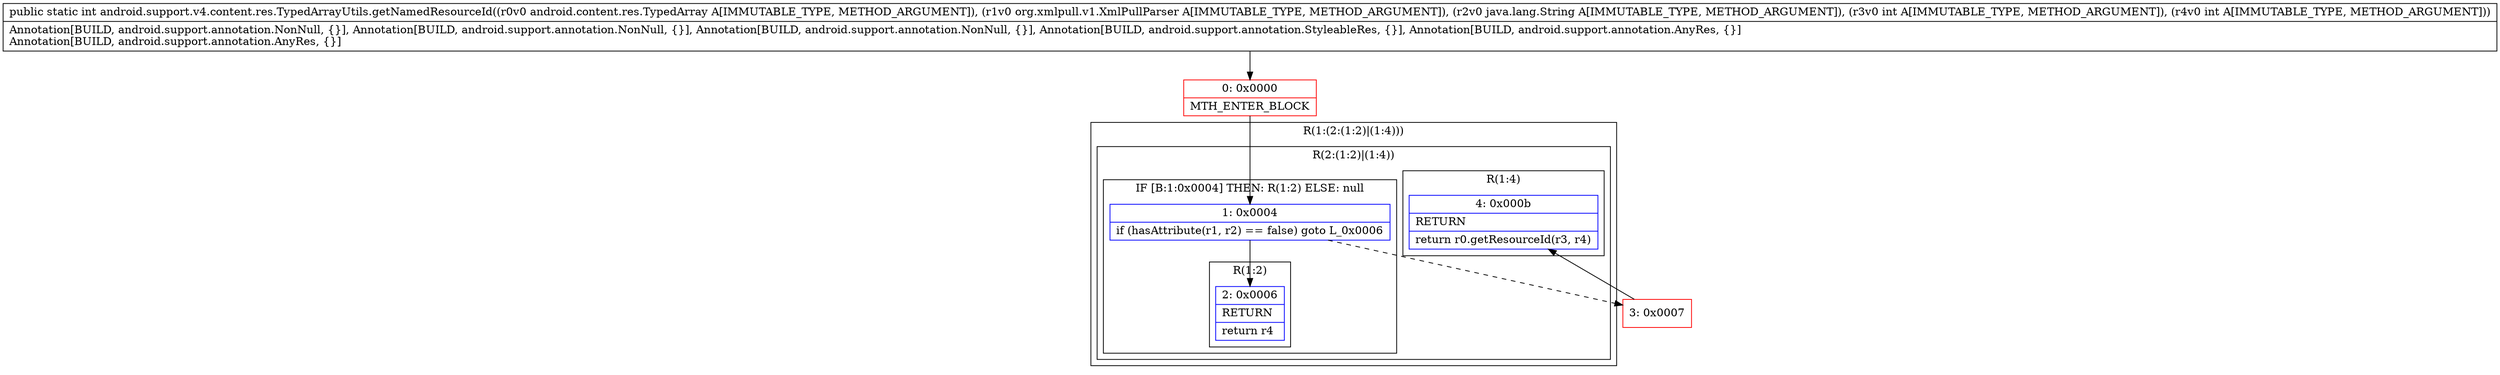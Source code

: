 digraph "CFG forandroid.support.v4.content.res.TypedArrayUtils.getNamedResourceId(Landroid\/content\/res\/TypedArray;Lorg\/xmlpull\/v1\/XmlPullParser;Ljava\/lang\/String;II)I" {
subgraph cluster_Region_198181061 {
label = "R(1:(2:(1:2)|(1:4)))";
node [shape=record,color=blue];
subgraph cluster_Region_1910960460 {
label = "R(2:(1:2)|(1:4))";
node [shape=record,color=blue];
subgraph cluster_IfRegion_1149024205 {
label = "IF [B:1:0x0004] THEN: R(1:2) ELSE: null";
node [shape=record,color=blue];
Node_1 [shape=record,label="{1\:\ 0x0004|if (hasAttribute(r1, r2) == false) goto L_0x0006\l}"];
subgraph cluster_Region_1485357571 {
label = "R(1:2)";
node [shape=record,color=blue];
Node_2 [shape=record,label="{2\:\ 0x0006|RETURN\l|return r4\l}"];
}
}
subgraph cluster_Region_1398089727 {
label = "R(1:4)";
node [shape=record,color=blue];
Node_4 [shape=record,label="{4\:\ 0x000b|RETURN\l|return r0.getResourceId(r3, r4)\l}"];
}
}
}
Node_0 [shape=record,color=red,label="{0\:\ 0x0000|MTH_ENTER_BLOCK\l}"];
Node_3 [shape=record,color=red,label="{3\:\ 0x0007}"];
MethodNode[shape=record,label="{public static int android.support.v4.content.res.TypedArrayUtils.getNamedResourceId((r0v0 android.content.res.TypedArray A[IMMUTABLE_TYPE, METHOD_ARGUMENT]), (r1v0 org.xmlpull.v1.XmlPullParser A[IMMUTABLE_TYPE, METHOD_ARGUMENT]), (r2v0 java.lang.String A[IMMUTABLE_TYPE, METHOD_ARGUMENT]), (r3v0 int A[IMMUTABLE_TYPE, METHOD_ARGUMENT]), (r4v0 int A[IMMUTABLE_TYPE, METHOD_ARGUMENT]))  | Annotation[BUILD, android.support.annotation.NonNull, \{\}], Annotation[BUILD, android.support.annotation.NonNull, \{\}], Annotation[BUILD, android.support.annotation.NonNull, \{\}], Annotation[BUILD, android.support.annotation.StyleableRes, \{\}], Annotation[BUILD, android.support.annotation.AnyRes, \{\}]\lAnnotation[BUILD, android.support.annotation.AnyRes, \{\}]\l}"];
MethodNode -> Node_0;
Node_1 -> Node_2;
Node_1 -> Node_3[style=dashed];
Node_0 -> Node_1;
Node_3 -> Node_4;
}

